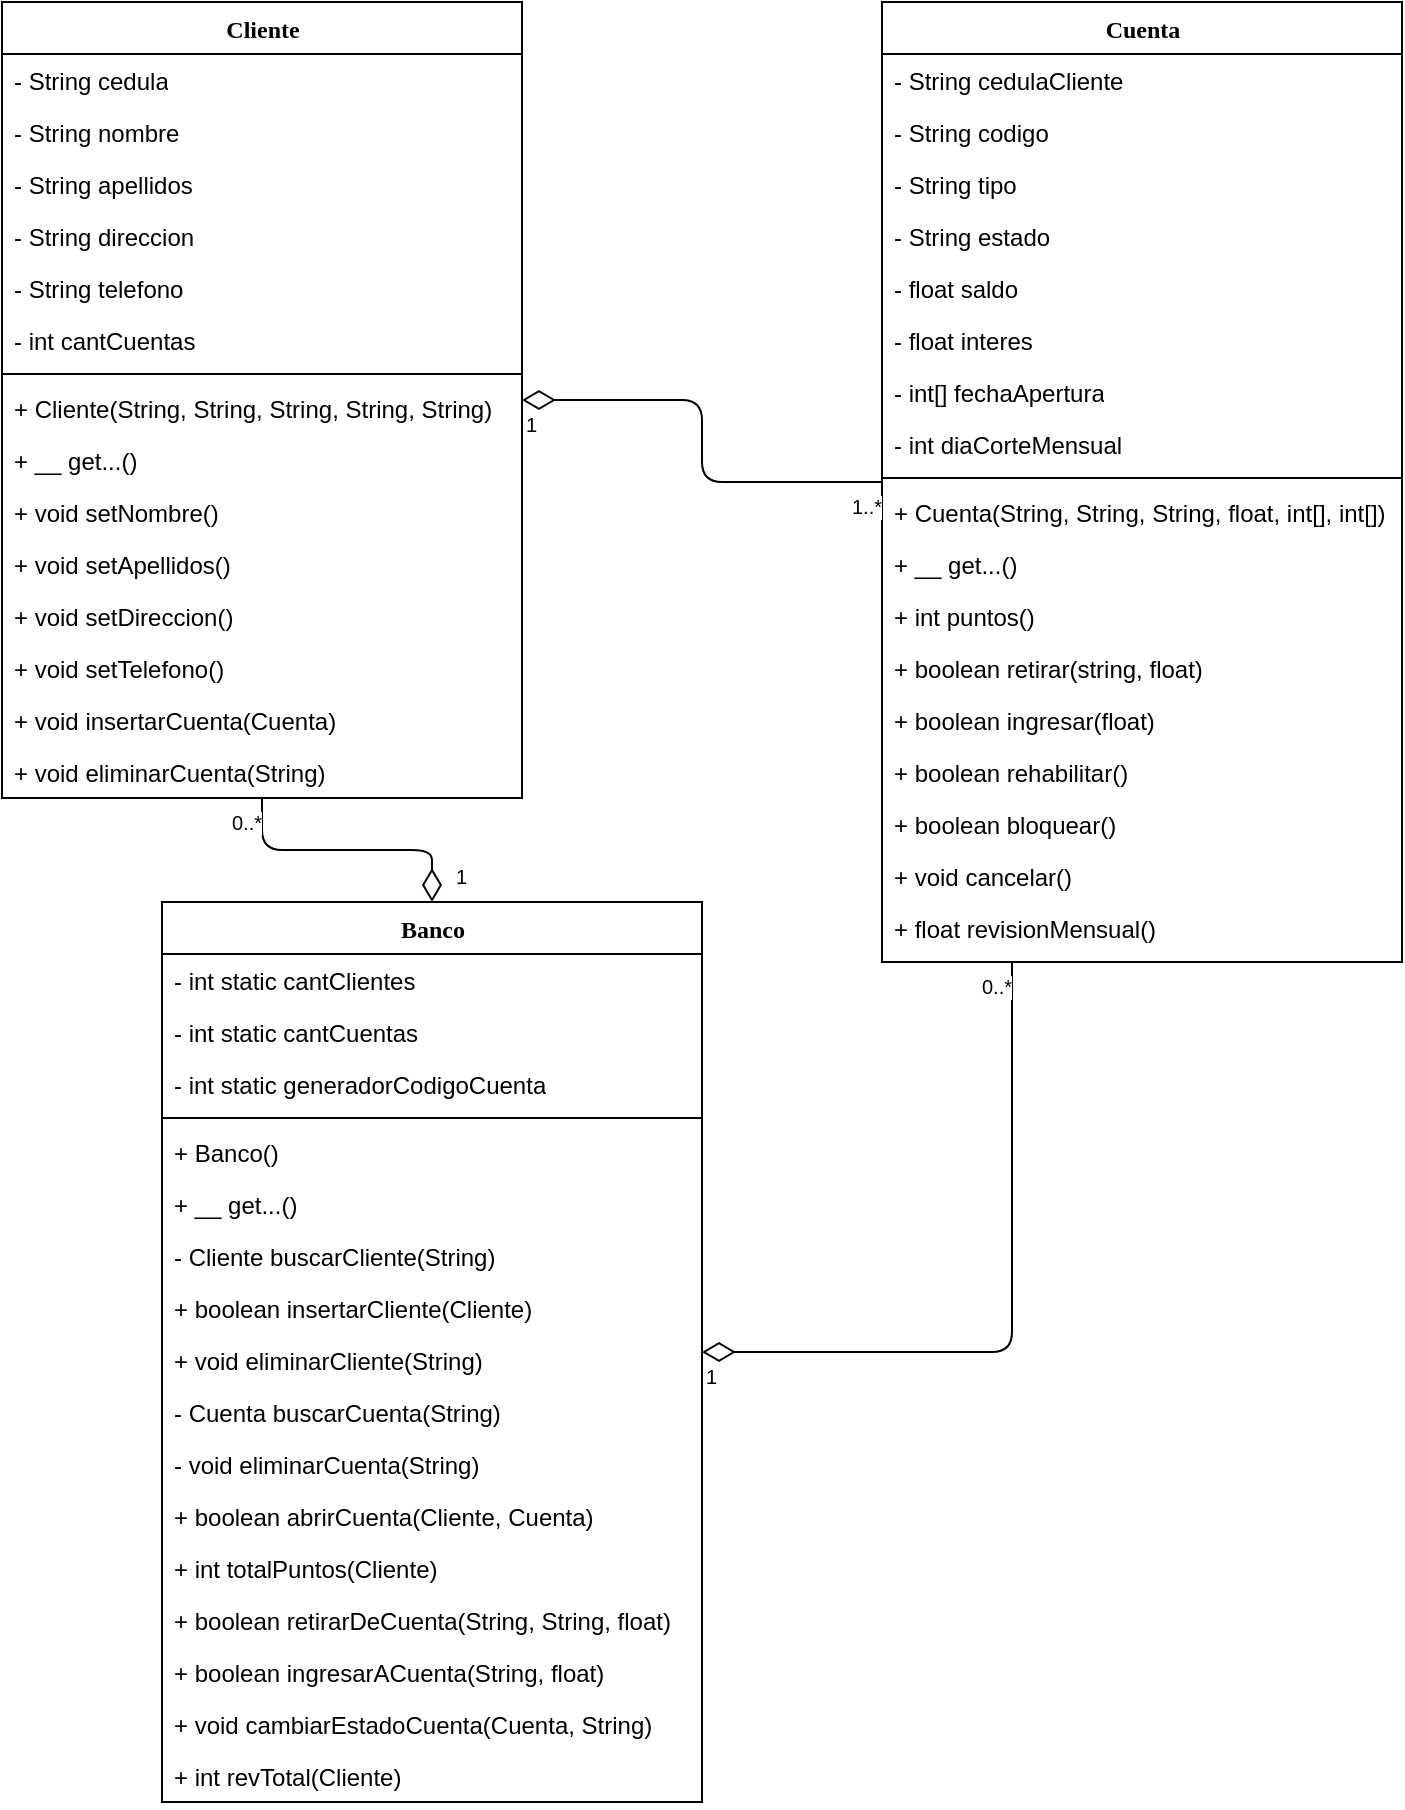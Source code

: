 <mxfile pages="1" version="11.2.4" type="device"><diagram name="Page-1" id="9f46799a-70d6-7492-0946-bef42562c5a5"><mxGraphModel dx="1355" dy="827" grid="1" gridSize="10" guides="1" tooltips="1" connect="1" arrows="1" fold="1" page="1" pageScale="1" pageWidth="1100" pageHeight="850" background="#ffffff" math="0" shadow="0"><root><mxCell id="0"/><mxCell id="1" parent="0"/><mxCell id="78961159f06e98e8-17" value="Cliente&lt;br&gt;" style="swimlane;html=1;fontStyle=1;align=center;verticalAlign=top;childLayout=stackLayout;horizontal=1;startSize=26;horizontalStack=0;resizeParent=1;resizeLast=0;collapsible=1;marginBottom=0;swimlaneFillColor=#ffffff;rounded=0;shadow=0;comic=0;labelBackgroundColor=none;strokeColor=#000000;strokeWidth=1;fillColor=none;fontFamily=Verdana;fontSize=12;fontColor=#000000;" parent="1" vertex="1"><mxGeometry x="140" y="84" width="260" height="398" as="geometry"><mxRectangle x="480" y="70.5" width="70" height="26" as="alternateBounds"/></mxGeometry></mxCell><mxCell id="78961159f06e98e8-21" value="- String cedula" style="text;html=1;strokeColor=none;fillColor=none;align=left;verticalAlign=top;spacingLeft=4;spacingRight=4;whiteSpace=wrap;overflow=hidden;rotatable=0;points=[[0,0.5],[1,0.5]];portConstraint=eastwest;" parent="78961159f06e98e8-17" vertex="1"><mxGeometry y="26" width="260" height="26" as="geometry"/></mxCell><mxCell id="WXeB4Uw4IoLeHOZF_pMm-1" value="- String nombre" style="text;html=1;strokeColor=none;fillColor=none;align=left;verticalAlign=top;spacingLeft=4;spacingRight=4;whiteSpace=wrap;overflow=hidden;rotatable=0;points=[[0,0.5],[1,0.5]];portConstraint=eastwest;" parent="78961159f06e98e8-17" vertex="1"><mxGeometry y="52" width="260" height="26" as="geometry"/></mxCell><mxCell id="78961159f06e98e8-24" value="- String apellidos" style="text;html=1;strokeColor=none;fillColor=none;align=left;verticalAlign=top;spacingLeft=4;spacingRight=4;whiteSpace=wrap;overflow=hidden;rotatable=0;points=[[0,0.5],[1,0.5]];portConstraint=eastwest;" parent="78961159f06e98e8-17" vertex="1"><mxGeometry y="78" width="260" height="26" as="geometry"/></mxCell><mxCell id="WXeB4Uw4IoLeHOZF_pMm-3" value="- String direccion" style="text;html=1;strokeColor=none;fillColor=none;align=left;verticalAlign=top;spacingLeft=4;spacingRight=4;whiteSpace=wrap;overflow=hidden;rotatable=0;points=[[0,0.5],[1,0.5]];portConstraint=eastwest;" parent="78961159f06e98e8-17" vertex="1"><mxGeometry y="104" width="260" height="26" as="geometry"/></mxCell><mxCell id="WXeB4Uw4IoLeHOZF_pMm-4" value="- String telefono" style="text;html=1;strokeColor=none;fillColor=none;align=left;verticalAlign=top;spacingLeft=4;spacingRight=4;whiteSpace=wrap;overflow=hidden;rotatable=0;points=[[0,0.5],[1,0.5]];portConstraint=eastwest;" parent="78961159f06e98e8-17" vertex="1"><mxGeometry y="130" width="260" height="26" as="geometry"/></mxCell><mxCell id="WXeB4Uw4IoLeHOZF_pMm-57" value="- int cantCuentas" style="text;html=1;strokeColor=none;fillColor=none;align=left;verticalAlign=top;spacingLeft=4;spacingRight=4;whiteSpace=wrap;overflow=hidden;rotatable=0;points=[[0,0.5],[1,0.5]];portConstraint=eastwest;" parent="78961159f06e98e8-17" vertex="1"><mxGeometry y="156" width="260" height="26" as="geometry"/></mxCell><mxCell id="78961159f06e98e8-19" value="" style="line;html=1;strokeWidth=1;fillColor=none;align=left;verticalAlign=middle;spacingTop=-1;spacingLeft=3;spacingRight=3;rotatable=0;labelPosition=right;points=[];portConstraint=eastwest;" parent="78961159f06e98e8-17" vertex="1"><mxGeometry y="182" width="260" height="8" as="geometry"/></mxCell><mxCell id="WXeB4Uw4IoLeHOZF_pMm-47" value="+ Cliente(String, String, String, String, String)" style="text;html=1;strokeColor=none;fillColor=none;align=left;verticalAlign=top;spacingLeft=4;spacingRight=4;whiteSpace=wrap;overflow=hidden;rotatable=0;points=[[0,0.5],[1,0.5]];portConstraint=eastwest;" parent="78961159f06e98e8-17" vertex="1"><mxGeometry y="190" width="260" height="26" as="geometry"/></mxCell><mxCell id="78961159f06e98e8-27" value="+ __ get...()" style="text;html=1;strokeColor=none;fillColor=none;align=left;verticalAlign=top;spacingLeft=4;spacingRight=4;whiteSpace=wrap;overflow=hidden;rotatable=0;points=[[0,0.5],[1,0.5]];portConstraint=eastwest;" parent="78961159f06e98e8-17" vertex="1"><mxGeometry y="216" width="260" height="26" as="geometry"/></mxCell><mxCell id="WXeB4Uw4IoLeHOZF_pMm-74" value="+ void setNombre()" style="text;html=1;strokeColor=none;fillColor=none;align=left;verticalAlign=top;spacingLeft=4;spacingRight=4;whiteSpace=wrap;overflow=hidden;rotatable=0;points=[[0,0.5],[1,0.5]];portConstraint=eastwest;" parent="78961159f06e98e8-17" vertex="1"><mxGeometry y="242" width="260" height="26" as="geometry"/></mxCell><mxCell id="WXeB4Uw4IoLeHOZF_pMm-75" value="+ void setApellidos()" style="text;html=1;strokeColor=none;fillColor=none;align=left;verticalAlign=top;spacingLeft=4;spacingRight=4;whiteSpace=wrap;overflow=hidden;rotatable=0;points=[[0,0.5],[1,0.5]];portConstraint=eastwest;" parent="78961159f06e98e8-17" vertex="1"><mxGeometry y="268" width="260" height="26" as="geometry"/></mxCell><mxCell id="WXeB4Uw4IoLeHOZF_pMm-71" value="+ void setDireccion()" style="text;html=1;strokeColor=none;fillColor=none;align=left;verticalAlign=top;spacingLeft=4;spacingRight=4;whiteSpace=wrap;overflow=hidden;rotatable=0;points=[[0,0.5],[1,0.5]];portConstraint=eastwest;" parent="78961159f06e98e8-17" vertex="1"><mxGeometry y="294" width="260" height="26" as="geometry"/></mxCell><mxCell id="WXeB4Uw4IoLeHOZF_pMm-72" value="+ void setTelefono()" style="text;html=1;strokeColor=none;fillColor=none;align=left;verticalAlign=top;spacingLeft=4;spacingRight=4;whiteSpace=wrap;overflow=hidden;rotatable=0;points=[[0,0.5],[1,0.5]];portConstraint=eastwest;" parent="78961159f06e98e8-17" vertex="1"><mxGeometry y="320" width="260" height="26" as="geometry"/></mxCell><mxCell id="WXeB4Uw4IoLeHOZF_pMm-79" value="+ void insertarCuenta(Cuenta)" style="text;html=1;strokeColor=none;fillColor=none;align=left;verticalAlign=top;spacingLeft=4;spacingRight=4;whiteSpace=wrap;overflow=hidden;rotatable=0;points=[[0,0.5],[1,0.5]];portConstraint=eastwest;" parent="78961159f06e98e8-17" vertex="1"><mxGeometry y="346" width="260" height="26" as="geometry"/></mxCell><mxCell id="WXeB4Uw4IoLeHOZF_pMm-81" value="+ void eliminarCuenta(String)" style="text;html=1;strokeColor=none;fillColor=none;align=left;verticalAlign=top;spacingLeft=4;spacingRight=4;whiteSpace=wrap;overflow=hidden;rotatable=0;points=[[0,0.5],[1,0.5]];portConstraint=eastwest;" parent="78961159f06e98e8-17" vertex="1"><mxGeometry y="372" width="260" height="26" as="geometry"/></mxCell><mxCell id="WXeB4Uw4IoLeHOZF_pMm-5" value="Cuenta" style="swimlane;html=1;fontStyle=1;align=center;verticalAlign=top;childLayout=stackLayout;horizontal=1;startSize=26;horizontalStack=0;resizeParent=1;resizeLast=0;collapsible=1;marginBottom=0;swimlaneFillColor=#ffffff;rounded=0;shadow=0;comic=0;labelBackgroundColor=none;strokeColor=#000000;strokeWidth=1;fillColor=none;fontFamily=Verdana;fontSize=12;fontColor=#000000;" parent="1" vertex="1"><mxGeometry x="580" y="84" width="260" height="480" as="geometry"><mxRectangle x="480" y="70.5" width="70" height="26" as="alternateBounds"/></mxGeometry></mxCell><mxCell id="WXeB4Uw4IoLeHOZF_pMm-80" value="- String cedulaCliente" style="text;html=1;strokeColor=none;fillColor=none;align=left;verticalAlign=top;spacingLeft=4;spacingRight=4;whiteSpace=wrap;overflow=hidden;rotatable=0;points=[[0,0.5],[1,0.5]];portConstraint=eastwest;" parent="WXeB4Uw4IoLeHOZF_pMm-5" vertex="1"><mxGeometry y="26" width="260" height="26" as="geometry"/></mxCell><mxCell id="WXeB4Uw4IoLeHOZF_pMm-7" value="- String codigo" style="text;html=1;strokeColor=none;fillColor=none;align=left;verticalAlign=top;spacingLeft=4;spacingRight=4;whiteSpace=wrap;overflow=hidden;rotatable=0;points=[[0,0.5],[1,0.5]];portConstraint=eastwest;" parent="WXeB4Uw4IoLeHOZF_pMm-5" vertex="1"><mxGeometry y="52" width="260" height="26" as="geometry"/></mxCell><mxCell id="WXeB4Uw4IoLeHOZF_pMm-6" value="- String tipo" style="text;html=1;strokeColor=none;fillColor=none;align=left;verticalAlign=top;spacingLeft=4;spacingRight=4;whiteSpace=wrap;overflow=hidden;rotatable=0;points=[[0,0.5],[1,0.5]];portConstraint=eastwest;" parent="WXeB4Uw4IoLeHOZF_pMm-5" vertex="1"><mxGeometry y="78" width="260" height="26" as="geometry"/></mxCell><mxCell id="WXeB4Uw4IoLeHOZF_pMm-13" value="- String estado" style="text;html=1;strokeColor=none;fillColor=none;align=left;verticalAlign=top;spacingLeft=4;spacingRight=4;whiteSpace=wrap;overflow=hidden;rotatable=0;points=[[0,0.5],[1,0.5]];portConstraint=eastwest;" parent="WXeB4Uw4IoLeHOZF_pMm-5" vertex="1"><mxGeometry y="104" width="260" height="26" as="geometry"/></mxCell><mxCell id="WXeB4Uw4IoLeHOZF_pMm-8" value="- float saldo" style="text;html=1;strokeColor=none;fillColor=none;align=left;verticalAlign=top;spacingLeft=4;spacingRight=4;whiteSpace=wrap;overflow=hidden;rotatable=0;points=[[0,0.5],[1,0.5]];portConstraint=eastwest;" parent="WXeB4Uw4IoLeHOZF_pMm-5" vertex="1"><mxGeometry y="130" width="260" height="26" as="geometry"/></mxCell><mxCell id="WXeB4Uw4IoLeHOZF_pMm-21" value="- float interes" style="text;html=1;strokeColor=none;fillColor=none;align=left;verticalAlign=top;spacingLeft=4;spacingRight=4;whiteSpace=wrap;overflow=hidden;rotatable=0;points=[[0,0.5],[1,0.5]];portConstraint=eastwest;" parent="WXeB4Uw4IoLeHOZF_pMm-5" vertex="1"><mxGeometry y="156" width="260" height="26" as="geometry"/></mxCell><mxCell id="WXeB4Uw4IoLeHOZF_pMm-14" value="- int[] fechaApertura" style="text;html=1;strokeColor=none;fillColor=none;align=left;verticalAlign=top;spacingLeft=4;spacingRight=4;whiteSpace=wrap;overflow=hidden;rotatable=0;points=[[0,0.5],[1,0.5]];portConstraint=eastwest;" parent="WXeB4Uw4IoLeHOZF_pMm-5" vertex="1"><mxGeometry y="182" width="260" height="26" as="geometry"/></mxCell><mxCell id="WXeB4Uw4IoLeHOZF_pMm-15" value="- int diaCorteMensual" style="text;html=1;strokeColor=none;fillColor=none;align=left;verticalAlign=top;spacingLeft=4;spacingRight=4;whiteSpace=wrap;overflow=hidden;rotatable=0;points=[[0,0.5],[1,0.5]];portConstraint=eastwest;" parent="WXeB4Uw4IoLeHOZF_pMm-5" vertex="1"><mxGeometry y="208" width="260" height="26" as="geometry"/></mxCell><mxCell id="WXeB4Uw4IoLeHOZF_pMm-11" value="" style="line;html=1;strokeWidth=1;fillColor=none;align=left;verticalAlign=middle;spacingTop=-1;spacingLeft=3;spacingRight=3;rotatable=0;labelPosition=right;points=[];portConstraint=eastwest;" parent="WXeB4Uw4IoLeHOZF_pMm-5" vertex="1"><mxGeometry y="234" width="260" height="8" as="geometry"/></mxCell><mxCell id="WXeB4Uw4IoLeHOZF_pMm-58" value="+ Cuenta(String, String, String, float, int[], int[])" style="text;html=1;strokeColor=none;fillColor=none;align=left;verticalAlign=top;spacingLeft=4;spacingRight=4;whiteSpace=wrap;overflow=hidden;rotatable=0;points=[[0,0.5],[1,0.5]];portConstraint=eastwest;" parent="WXeB4Uw4IoLeHOZF_pMm-5" vertex="1"><mxGeometry y="242" width="260" height="26" as="geometry"/></mxCell><mxCell id="WXeB4Uw4IoLeHOZF_pMm-34" value="+ __ get...()" style="text;html=1;strokeColor=none;fillColor=none;align=left;verticalAlign=top;spacingLeft=4;spacingRight=4;whiteSpace=wrap;overflow=hidden;rotatable=0;points=[[0,0.5],[1,0.5]];portConstraint=eastwest;" parent="WXeB4Uw4IoLeHOZF_pMm-5" vertex="1"><mxGeometry y="268" width="260" height="26" as="geometry"/></mxCell><mxCell id="WXeB4Uw4IoLeHOZF_pMm-52" value="+ int puntos()" style="text;html=1;strokeColor=none;fillColor=none;align=left;verticalAlign=top;spacingLeft=4;spacingRight=4;whiteSpace=wrap;overflow=hidden;rotatable=0;points=[[0,0.5],[1,0.5]];portConstraint=eastwest;" parent="WXeB4Uw4IoLeHOZF_pMm-5" vertex="1"><mxGeometry y="294" width="260" height="26" as="geometry"/></mxCell><mxCell id="WXeB4Uw4IoLeHOZF_pMm-63" value="+ boolean retirar(string, float)" style="text;html=1;strokeColor=none;fillColor=none;align=left;verticalAlign=top;spacingLeft=4;spacingRight=4;whiteSpace=wrap;overflow=hidden;rotatable=0;points=[[0,0.5],[1,0.5]];portConstraint=eastwest;" parent="WXeB4Uw4IoLeHOZF_pMm-5" vertex="1"><mxGeometry y="320" width="260" height="26" as="geometry"/></mxCell><mxCell id="WXeB4Uw4IoLeHOZF_pMm-64" value="+ boolean ingresar(float)" style="text;html=1;strokeColor=none;fillColor=none;align=left;verticalAlign=top;spacingLeft=4;spacingRight=4;whiteSpace=wrap;overflow=hidden;rotatable=0;points=[[0,0.5],[1,0.5]];portConstraint=eastwest;" parent="WXeB4Uw4IoLeHOZF_pMm-5" vertex="1"><mxGeometry y="346" width="260" height="26" as="geometry"/></mxCell><mxCell id="z8teenb3XJGELPz-iR0r-3" value="+ boolean rehabilitar()" style="text;html=1;strokeColor=none;fillColor=none;align=left;verticalAlign=top;spacingLeft=4;spacingRight=4;whiteSpace=wrap;overflow=hidden;rotatable=0;points=[[0,0.5],[1,0.5]];portConstraint=eastwest;" parent="WXeB4Uw4IoLeHOZF_pMm-5" vertex="1"><mxGeometry y="372" width="260" height="26" as="geometry"/></mxCell><mxCell id="WXeB4Uw4IoLeHOZF_pMm-70" value="+ boolean bloquear()" style="text;html=1;strokeColor=none;fillColor=none;align=left;verticalAlign=top;spacingLeft=4;spacingRight=4;whiteSpace=wrap;overflow=hidden;rotatable=0;points=[[0,0.5],[1,0.5]];portConstraint=eastwest;" parent="WXeB4Uw4IoLeHOZF_pMm-5" vertex="1"><mxGeometry y="398" width="260" height="26" as="geometry"/></mxCell><mxCell id="WXeB4Uw4IoLeHOZF_pMm-68" value="+ void cancelar()" style="text;html=1;strokeColor=none;fillColor=none;align=left;verticalAlign=top;spacingLeft=4;spacingRight=4;whiteSpace=wrap;overflow=hidden;rotatable=0;points=[[0,0.5],[1,0.5]];portConstraint=eastwest;" parent="WXeB4Uw4IoLeHOZF_pMm-5" vertex="1"><mxGeometry y="424" width="260" height="26" as="geometry"/></mxCell><mxCell id="WXeB4Uw4IoLeHOZF_pMm-84" value="+ float revisionMensual()" style="text;html=1;strokeColor=none;fillColor=none;align=left;verticalAlign=top;spacingLeft=4;spacingRight=4;whiteSpace=wrap;overflow=hidden;rotatable=0;points=[[0,0.5],[1,0.5]];portConstraint=eastwest;" parent="WXeB4Uw4IoLeHOZF_pMm-5" vertex="1"><mxGeometry y="450" width="260" height="26" as="geometry"/></mxCell><mxCell id="WXeB4Uw4IoLeHOZF_pMm-24" value="Banco" style="swimlane;html=1;fontStyle=1;align=center;verticalAlign=top;childLayout=stackLayout;horizontal=1;startSize=26;horizontalStack=0;resizeParent=1;resizeLast=0;collapsible=1;marginBottom=0;swimlaneFillColor=#ffffff;rounded=0;shadow=0;comic=0;labelBackgroundColor=none;strokeColor=#000000;strokeWidth=1;fillColor=none;fontFamily=Verdana;fontSize=12;fontColor=#000000;" parent="1" vertex="1"><mxGeometry x="220" y="534" width="270" height="450" as="geometry"><mxRectangle x="480" y="70.5" width="70" height="26" as="alternateBounds"/></mxGeometry></mxCell><mxCell id="WXeB4Uw4IoLeHOZF_pMm-35" value="- int static cantClientes&lt;span style=&quot;font-family: &amp;#34;helvetica&amp;#34; , &amp;#34;arial&amp;#34; , sans-serif ; font-size: 0px ; white-space: nowrap&quot;&gt;%3CmxGraphModel%3E%3Croot%3E%3CmxCell%20id%3D%220%22%2F%3E%3CmxCell%20id%3D%221%22%20parent%3D%220%22%2F%3E%3CmxCell%20id%3D%222%22%20value%3D%22%2B%20void%20get...()%22%20style%3D%22text%3Bhtml%3D1%3BstrokeColor%3Dnone%3BfillColor%3Dnone%3Balign%3Dleft%3BverticalAlign%3Dtop%3BspacingLeft%3D4%3BspacingRight%3D4%3BwhiteSpace%3Dwrap%3Boverflow%3Dhidden%3Brotatable%3D0%3Bpoints%3D%5B%5B0%2C0.5%5D%2C%5B1%2C0.5%5D%5D%3BportConstraint%3Deastwest%3B%22%20vertex%3D%221%22%20parent%3D%221%22%3E%3CmxGeometry%20x%3D%22170%22%20y%3D%22248%22%20width%3D%22230%22%20height%3D%2226%22%20as%3D%22geometry%22%2F%3E%3C%2FmxCell%3E%3C%2Froot%3E%3C%2FmxGraphModel%3E&lt;/span&gt;" style="text;html=1;strokeColor=none;fillColor=none;align=left;verticalAlign=top;spacingLeft=4;spacingRight=4;whiteSpace=wrap;overflow=hidden;rotatable=0;points=[[0,0.5],[1,0.5]];portConstraint=eastwest;" parent="WXeB4Uw4IoLeHOZF_pMm-24" vertex="1"><mxGeometry y="26" width="270" height="26" as="geometry"/></mxCell><mxCell id="WXeB4Uw4IoLeHOZF_pMm-50" value="- int static cantCuentas&lt;span style=&quot;font-family: &amp;#34;helvetica&amp;#34; , &amp;#34;arial&amp;#34; , sans-serif ; font-size: 0px ; white-space: nowrap&quot;&gt;CmxGraphModel%3E%3Croot%3E%3CmxCell%20id%3D%220%22%2F%3E%3CmxCell%20id%3D%221%22%20parent%3D%220%22%2F%3E%3CmxCell%20id%3D%222%22%20value%3D%22%2B%20void%20get...()%22%20style%3D%22text%3Bhtml%3D1%3BstrokeColor%3Dnone%3BfillColor%3Dnone%3Balign%3Dleft%3BverticalAlign%3Dtop%3BspacingLeft%3D4%3BspacingRight%3D4%3BwhiteSpace%3Dwrap%3Boverflow%3Dhidden%3Brotatable%3D0%3Bpoints%3D%5B%5B0%2C0.5%5D%2C%5B1%2C0.5%5D%5D%3BportConstraint%3Deastwest%3B%22%20vertex%3D%221%22%20parent%3D%221%22%3E%3CmxGeometry%20x%3D%22170%22%20y%3D%22248%22%20width%3D%22230%22%20height%3D%2226%22%20as%3D%22geometry%22%2F%3E%3C%2FmxCell%3E%3C%2Froot%3E%3C%2FmxGraphModel&lt;/span&gt;" style="text;html=1;strokeColor=none;fillColor=none;align=left;verticalAlign=top;spacingLeft=4;spacingRight=4;whiteSpace=wrap;overflow=hidden;rotatable=0;points=[[0,0.5],[1,0.5]];portConstraint=eastwest;" parent="WXeB4Uw4IoLeHOZF_pMm-24" vertex="1"><mxGeometry y="52" width="270" height="26" as="geometry"/></mxCell><mxCell id="WXeB4Uw4IoLeHOZF_pMm-59" value="- int static generadorCodigoCuenta&lt;span style=&quot;font-family: &amp;#34;helvetica&amp;#34; , &amp;#34;arial&amp;#34; , sans-serif ; font-size: 0px ; white-space: nowrap&quot;&gt;%3E%3Croot%3E%3CmxCell%20id%3D%220%22%2F%3E%3CmxCell%20id%3D%221%22%20parent%3D%220%22%2F%3E%3CmxCell%20id%3D%222%22%20value%3D%22%2B%20void%20get...()%22%20style%3D%22text%3Bhtml%3D1%3BstrokeColor%3Dnone%3BfillColor%3Dnone%3Balign%3Dleft%3BverticalAlign%3Dtop%3BspacingLeft%3D4%3BspacingRight%3D4%3BwhiteSpace%3Dwrap%3Boverflow%3Dhidden%3Brotatable%3D0%3Bpoints%3D%5B%5B0%2C0.5%5D%2C%5B1%2C0.5%5D%5D%3BportConstraint%3Deastwest%3B%22%20vertex%3D%221%22%20parent%3D%221%22%3E%3CmxGeometry%20x%3D%22170%22%20y%3D%22248%22%20width%3D%22230%22%20height%3D%2226%22%20as%3D%22geometry%22%2F%3E%3C%2FmxCell%3E%3C%2Froot%3E%3C%2FmxGraphMode&lt;/span&gt;" style="text;html=1;strokeColor=none;fillColor=none;align=left;verticalAlign=top;spacingLeft=4;spacingRight=4;whiteSpace=wrap;overflow=hidden;rotatable=0;points=[[0,0.5],[1,0.5]];portConstraint=eastwest;" parent="WXeB4Uw4IoLeHOZF_pMm-24" vertex="1"><mxGeometry y="78" width="270" height="26" as="geometry"/></mxCell><mxCell id="WXeB4Uw4IoLeHOZF_pMm-30" value="" style="line;html=1;strokeWidth=1;fillColor=none;align=left;verticalAlign=middle;spacingTop=-1;spacingLeft=3;spacingRight=3;rotatable=0;labelPosition=right;points=[];portConstraint=eastwest;" parent="WXeB4Uw4IoLeHOZF_pMm-24" vertex="1"><mxGeometry y="104" width="270" height="8" as="geometry"/></mxCell><mxCell id="WXeB4Uw4IoLeHOZF_pMm-76" value="+ Banco()" style="text;html=1;strokeColor=none;fillColor=none;align=left;verticalAlign=top;spacingLeft=4;spacingRight=4;whiteSpace=wrap;overflow=hidden;rotatable=0;points=[[0,0.5],[1,0.5]];portConstraint=eastwest;" parent="WXeB4Uw4IoLeHOZF_pMm-24" vertex="1"><mxGeometry y="112" width="270" height="26" as="geometry"/></mxCell><mxCell id="WXeB4Uw4IoLeHOZF_pMm-85" value="+ __ get...()" style="text;html=1;strokeColor=none;fillColor=none;align=left;verticalAlign=top;spacingLeft=4;spacingRight=4;whiteSpace=wrap;overflow=hidden;rotatable=0;points=[[0,0.5],[1,0.5]];portConstraint=eastwest;" parent="WXeB4Uw4IoLeHOZF_pMm-24" vertex="1"><mxGeometry y="138" width="270" height="26" as="geometry"/></mxCell><mxCell id="WXeB4Uw4IoLeHOZF_pMm-61" value="- Cliente buscarCliente(String)" style="text;html=1;strokeColor=none;fillColor=none;align=left;verticalAlign=top;spacingLeft=4;spacingRight=4;whiteSpace=wrap;overflow=hidden;rotatable=0;points=[[0,0.5],[1,0.5]];portConstraint=eastwest;" parent="WXeB4Uw4IoLeHOZF_pMm-24" vertex="1"><mxGeometry y="164" width="270" height="26" as="geometry"/></mxCell><mxCell id="WXeB4Uw4IoLeHOZF_pMm-31" value="+ boolean insertarCliente(Cliente)" style="text;html=1;strokeColor=none;fillColor=none;align=left;verticalAlign=top;spacingLeft=4;spacingRight=4;whiteSpace=wrap;overflow=hidden;rotatable=0;points=[[0,0.5],[1,0.5]];portConstraint=eastwest;" parent="WXeB4Uw4IoLeHOZF_pMm-24" vertex="1"><mxGeometry y="190" width="270" height="26" as="geometry"/></mxCell><mxCell id="WXeB4Uw4IoLeHOZF_pMm-55" value="+ void eliminarCliente(String)" style="text;html=1;strokeColor=none;fillColor=none;align=left;verticalAlign=top;spacingLeft=4;spacingRight=4;whiteSpace=wrap;overflow=hidden;rotatable=0;points=[[0,0.5],[1,0.5]];portConstraint=eastwest;" parent="WXeB4Uw4IoLeHOZF_pMm-24" vertex="1"><mxGeometry y="216" width="270" height="26" as="geometry"/></mxCell><mxCell id="WXeB4Uw4IoLeHOZF_pMm-83" value="- Cuenta buscarCuenta(String)" style="text;html=1;strokeColor=none;fillColor=none;align=left;verticalAlign=top;spacingLeft=4;spacingRight=4;whiteSpace=wrap;overflow=hidden;rotatable=0;points=[[0,0.5],[1,0.5]];portConstraint=eastwest;" parent="WXeB4Uw4IoLeHOZF_pMm-24" vertex="1"><mxGeometry y="242" width="270" height="26" as="geometry"/></mxCell><mxCell id="pAJbtAgoV9Vq8q5b9w_g-10" value="- void eliminarCuenta(String)" style="text;html=1;strokeColor=none;fillColor=none;align=left;verticalAlign=top;spacingLeft=4;spacingRight=4;whiteSpace=wrap;overflow=hidden;rotatable=0;points=[[0,0.5],[1,0.5]];portConstraint=eastwest;" parent="WXeB4Uw4IoLeHOZF_pMm-24" vertex="1"><mxGeometry y="268" width="270" height="26" as="geometry"/></mxCell><mxCell id="WXeB4Uw4IoLeHOZF_pMm-48" value="+ boolean abrirCuenta(Cliente, Cuenta)" style="text;html=1;strokeColor=none;fillColor=none;align=left;verticalAlign=top;spacingLeft=4;spacingRight=4;whiteSpace=wrap;overflow=hidden;rotatable=0;points=[[0,0.5],[1,0.5]];portConstraint=eastwest;" parent="WXeB4Uw4IoLeHOZF_pMm-24" vertex="1"><mxGeometry y="294" width="270" height="26" as="geometry"/></mxCell><mxCell id="WXeB4Uw4IoLeHOZF_pMm-60" value="+ int totalPuntos(Cliente)" style="text;html=1;strokeColor=none;fillColor=none;align=left;verticalAlign=top;spacingLeft=4;spacingRight=4;whiteSpace=wrap;overflow=hidden;rotatable=0;points=[[0,0.5],[1,0.5]];portConstraint=eastwest;" parent="WXeB4Uw4IoLeHOZF_pMm-24" vertex="1"><mxGeometry y="320" width="270" height="26" as="geometry"/></mxCell><mxCell id="WXeB4Uw4IoLeHOZF_pMm-65" value="+ boolean retirarDeCuenta(String, String, float)" style="text;html=1;strokeColor=none;fillColor=none;align=left;verticalAlign=top;spacingLeft=4;spacingRight=4;whiteSpace=wrap;overflow=hidden;rotatable=0;points=[[0,0.5],[1,0.5]];portConstraint=eastwest;" parent="WXeB4Uw4IoLeHOZF_pMm-24" vertex="1"><mxGeometry y="346" width="270" height="26" as="geometry"/></mxCell><mxCell id="WXeB4Uw4IoLeHOZF_pMm-67" value="+ boolean ingresarACuenta(String, float)" style="text;html=1;strokeColor=none;fillColor=none;align=left;verticalAlign=top;spacingLeft=4;spacingRight=4;whiteSpace=wrap;overflow=hidden;rotatable=0;points=[[0,0.5],[1,0.5]];portConstraint=eastwest;" parent="WXeB4Uw4IoLeHOZF_pMm-24" vertex="1"><mxGeometry y="372" width="270" height="26" as="geometry"/></mxCell><mxCell id="WXeB4Uw4IoLeHOZF_pMm-78" value="+ void cambiarEstadoCuenta(Cuenta, String)" style="text;html=1;strokeColor=none;fillColor=none;align=left;verticalAlign=top;spacingLeft=4;spacingRight=4;whiteSpace=wrap;overflow=hidden;rotatable=0;points=[[0,0.5],[1,0.5]];portConstraint=eastwest;" parent="WXeB4Uw4IoLeHOZF_pMm-24" vertex="1"><mxGeometry y="398" width="270" height="26" as="geometry"/></mxCell><mxCell id="WXeB4Uw4IoLeHOZF_pMm-77" value="+ int revTotal(Cliente)" style="text;html=1;strokeColor=none;fillColor=none;align=left;verticalAlign=top;spacingLeft=4;spacingRight=4;whiteSpace=wrap;overflow=hidden;rotatable=0;points=[[0,0.5],[1,0.5]];portConstraint=eastwest;" parent="WXeB4Uw4IoLeHOZF_pMm-24" vertex="1"><mxGeometry y="424" width="270" height="26" as="geometry"/></mxCell><mxCell id="WXeB4Uw4IoLeHOZF_pMm-38" value="" style="endArrow=none;html=1;endSize=12;startArrow=diamondThin;startSize=14;startFill=0;edgeStyle=orthogonalEdgeStyle;endFill=0;" parent="1" source="78961159f06e98e8-17" target="WXeB4Uw4IoLeHOZF_pMm-5" edge="1"><mxGeometry relative="1" as="geometry"><mxPoint x="180" y="420" as="sourcePoint"/><mxPoint x="340" y="420" as="targetPoint"/></mxGeometry></mxCell><mxCell id="WXeB4Uw4IoLeHOZF_pMm-39" value="1" style="resizable=0;html=1;align=left;verticalAlign=top;labelBackgroundColor=#ffffff;fontSize=10;" parent="WXeB4Uw4IoLeHOZF_pMm-38" connectable="0" vertex="1"><mxGeometry x="-1" relative="1" as="geometry"/></mxCell><mxCell id="WXeB4Uw4IoLeHOZF_pMm-40" value="1..*" style="resizable=0;html=1;align=right;verticalAlign=top;labelBackgroundColor=#ffffff;fontSize=10;" parent="WXeB4Uw4IoLeHOZF_pMm-38" connectable="0" vertex="1"><mxGeometry x="1" relative="1" as="geometry"/></mxCell><mxCell id="WXeB4Uw4IoLeHOZF_pMm-41" value="" style="endArrow=none;html=1;endSize=12;startArrow=diamondThin;startSize=14;startFill=0;edgeStyle=orthogonalEdgeStyle;endFill=0;entryX=0.25;entryY=1;entryDx=0;entryDy=0;" parent="1" source="WXeB4Uw4IoLeHOZF_pMm-24" target="WXeB4Uw4IoLeHOZF_pMm-5" edge="1"><mxGeometry relative="1" as="geometry"><mxPoint x="660" y="421" as="sourcePoint"/><mxPoint x="870" y="460" as="targetPoint"/></mxGeometry></mxCell><mxCell id="WXeB4Uw4IoLeHOZF_pMm-42" value="1" style="resizable=0;html=1;align=left;verticalAlign=top;labelBackgroundColor=#ffffff;fontSize=10;" parent="WXeB4Uw4IoLeHOZF_pMm-41" connectable="0" vertex="1"><mxGeometry x="-1" relative="1" as="geometry"/></mxCell><mxCell id="WXeB4Uw4IoLeHOZF_pMm-43" value="0..*" style="resizable=0;html=1;align=right;verticalAlign=top;labelBackgroundColor=#ffffff;fontSize=10;" parent="WXeB4Uw4IoLeHOZF_pMm-41" connectable="0" vertex="1"><mxGeometry x="1" relative="1" as="geometry"/></mxCell><mxCell id="WXeB4Uw4IoLeHOZF_pMm-44" value="" style="endArrow=none;html=1;endSize=12;startArrow=diamondThin;startSize=14;startFill=0;edgeStyle=orthogonalEdgeStyle;endFill=0;" parent="1" source="WXeB4Uw4IoLeHOZF_pMm-24" target="78961159f06e98e8-17" edge="1"><mxGeometry relative="1" as="geometry"><mxPoint x="30" y="560" as="sourcePoint"/><mxPoint x="240" y="599" as="targetPoint"/></mxGeometry></mxCell><mxCell id="WXeB4Uw4IoLeHOZF_pMm-45" value="1" style="resizable=0;html=1;align=left;verticalAlign=top;labelBackgroundColor=#ffffff;fontSize=10;" parent="WXeB4Uw4IoLeHOZF_pMm-44" connectable="0" vertex="1"><mxGeometry x="-1" relative="1" as="geometry"><mxPoint x="10" y="-25.5" as="offset"/></mxGeometry></mxCell><mxCell id="WXeB4Uw4IoLeHOZF_pMm-46" value="0..*" style="resizable=0;html=1;align=right;verticalAlign=top;labelBackgroundColor=#ffffff;fontSize=10;" parent="WXeB4Uw4IoLeHOZF_pMm-44" connectable="0" vertex="1"><mxGeometry x="1" relative="1" as="geometry"/></mxCell></root></mxGraphModel></diagram></mxfile>